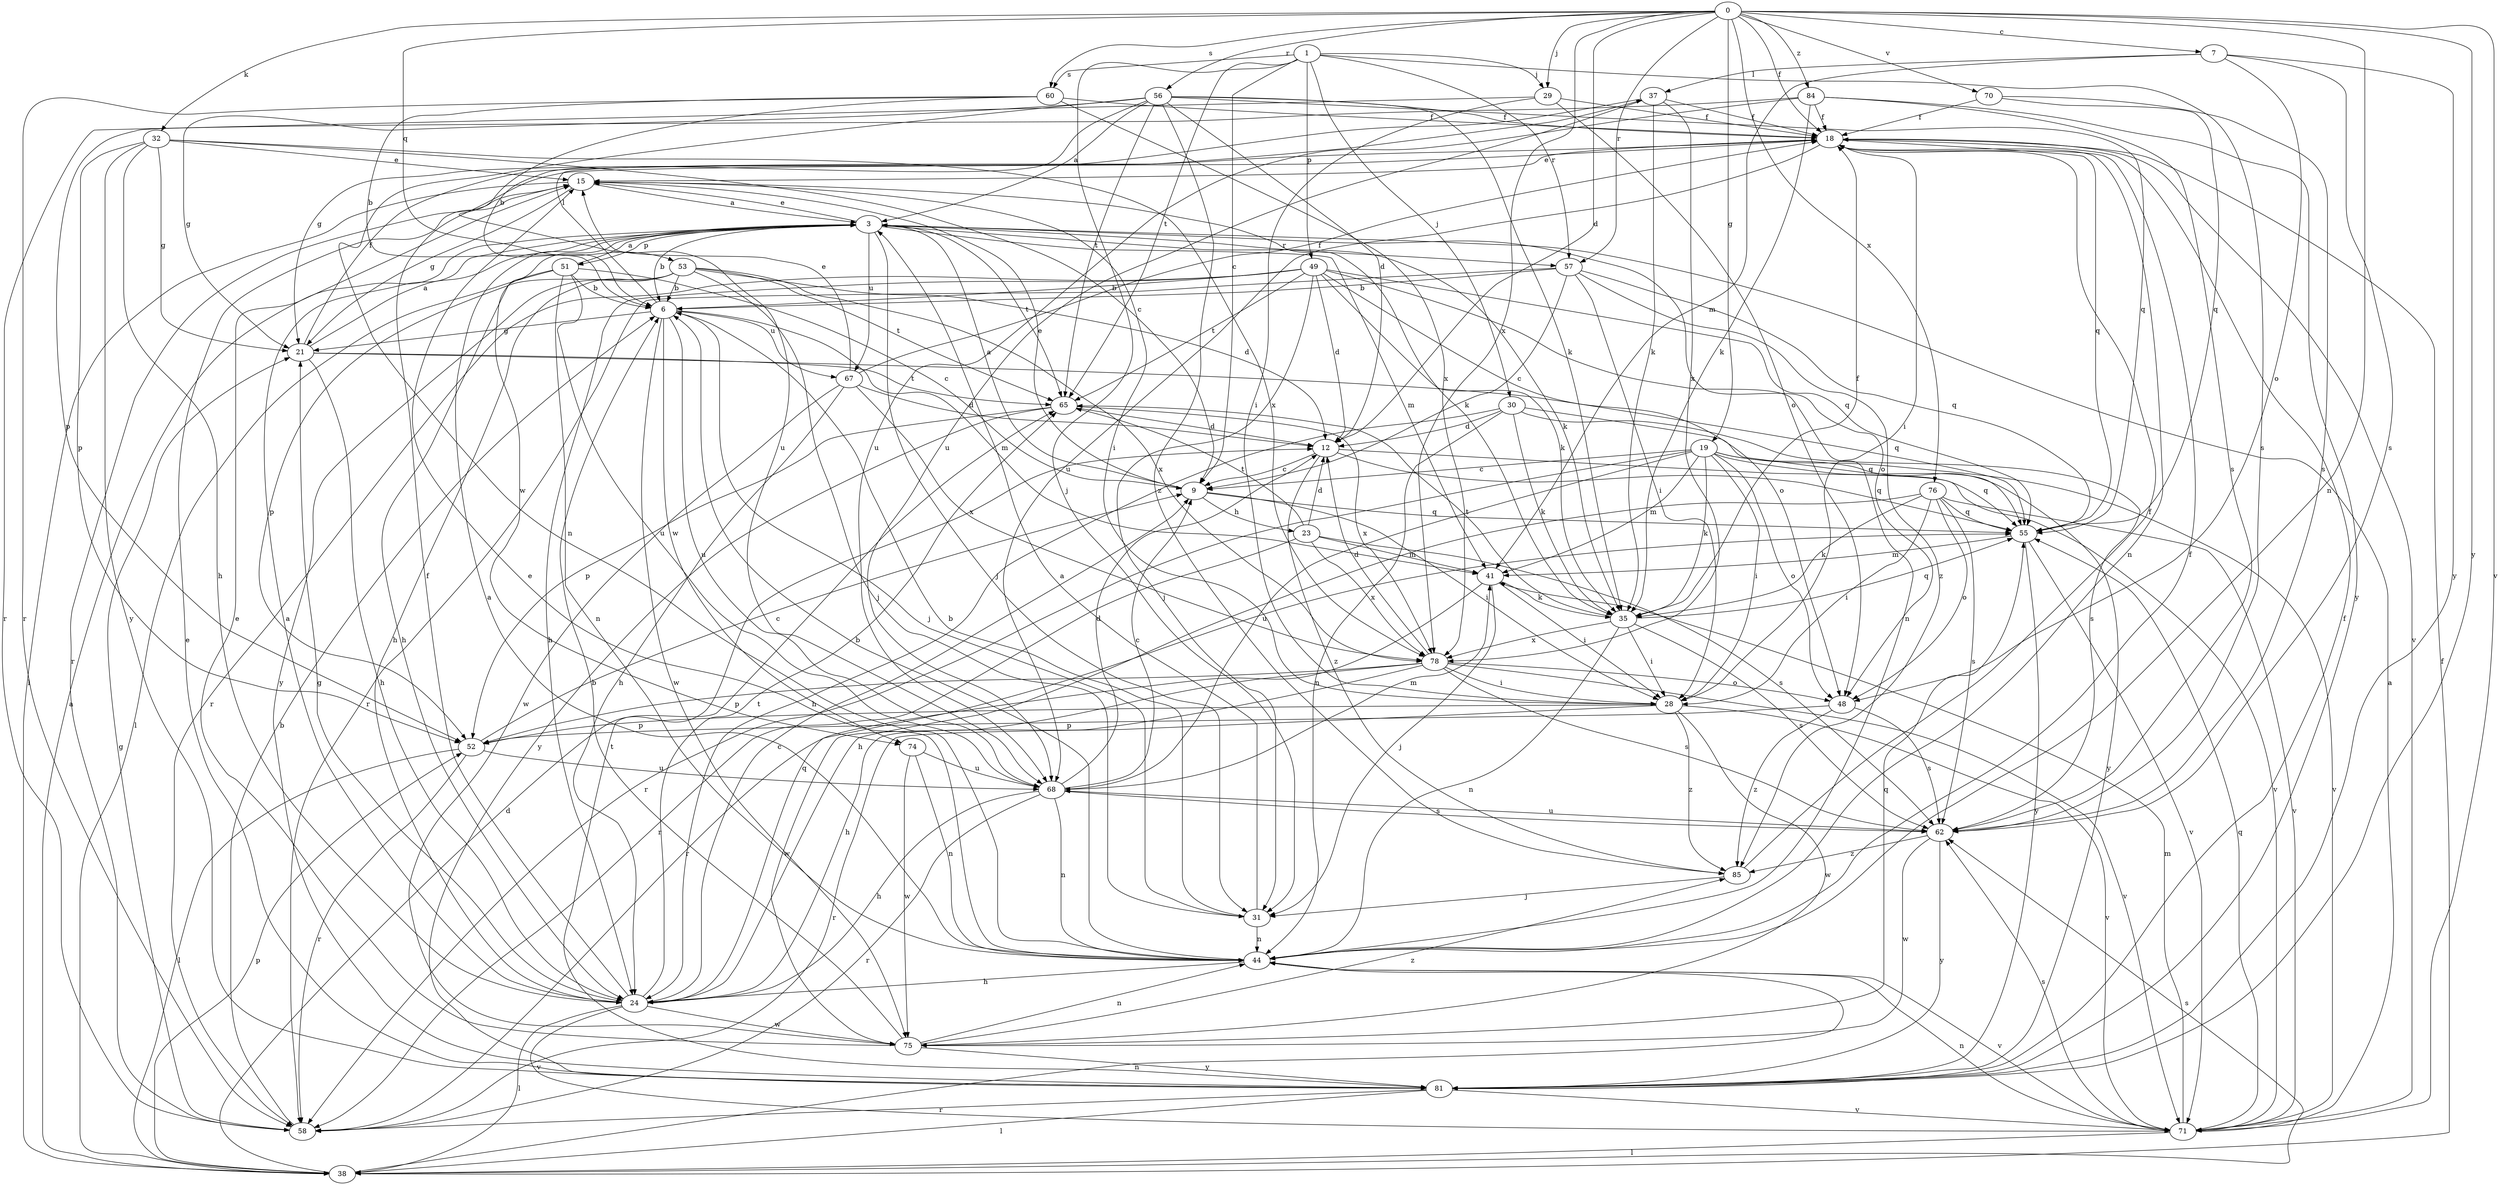 strict digraph  {
0;
1;
3;
6;
7;
9;
12;
15;
18;
19;
21;
23;
24;
28;
29;
30;
31;
32;
35;
37;
38;
41;
44;
48;
49;
51;
52;
53;
55;
56;
57;
58;
60;
62;
65;
67;
68;
70;
71;
74;
75;
76;
78;
81;
84;
85;
0 -> 7  [label=c];
0 -> 12  [label=d];
0 -> 18  [label=f];
0 -> 19  [label=g];
0 -> 29  [label=j];
0 -> 32  [label=k];
0 -> 44  [label=n];
0 -> 53  [label=q];
0 -> 56  [label=r];
0 -> 57  [label=r];
0 -> 60  [label=s];
0 -> 70  [label=v];
0 -> 71  [label=v];
0 -> 76  [label=x];
0 -> 78  [label=x];
0 -> 81  [label=y];
0 -> 84  [label=z];
1 -> 9  [label=c];
1 -> 29  [label=j];
1 -> 30  [label=j];
1 -> 31  [label=j];
1 -> 49  [label=p];
1 -> 57  [label=r];
1 -> 60  [label=s];
1 -> 62  [label=s];
1 -> 65  [label=t];
3 -> 6  [label=b];
3 -> 15  [label=e];
3 -> 31  [label=j];
3 -> 35  [label=k];
3 -> 41  [label=m];
3 -> 48  [label=o];
3 -> 51  [label=p];
3 -> 57  [label=r];
3 -> 65  [label=t];
3 -> 67  [label=u];
3 -> 74  [label=w];
6 -> 21  [label=g];
6 -> 31  [label=j];
6 -> 37  [label=l];
6 -> 41  [label=m];
6 -> 67  [label=u];
6 -> 68  [label=u];
6 -> 74  [label=w];
6 -> 75  [label=w];
7 -> 37  [label=l];
7 -> 41  [label=m];
7 -> 48  [label=o];
7 -> 62  [label=s];
7 -> 81  [label=y];
9 -> 3  [label=a];
9 -> 15  [label=e];
9 -> 23  [label=h];
9 -> 28  [label=i];
9 -> 55  [label=q];
12 -> 9  [label=c];
12 -> 55  [label=q];
12 -> 71  [label=v];
12 -> 85  [label=z];
15 -> 3  [label=a];
15 -> 21  [label=g];
15 -> 28  [label=i];
15 -> 35  [label=k];
15 -> 38  [label=l];
15 -> 58  [label=r];
18 -> 15  [label=e];
18 -> 28  [label=i];
18 -> 44  [label=n];
18 -> 55  [label=q];
18 -> 68  [label=u];
18 -> 71  [label=v];
19 -> 9  [label=c];
19 -> 28  [label=i];
19 -> 35  [label=k];
19 -> 41  [label=m];
19 -> 48  [label=o];
19 -> 55  [label=q];
19 -> 58  [label=r];
19 -> 68  [label=u];
19 -> 71  [label=v];
19 -> 81  [label=y];
21 -> 3  [label=a];
21 -> 18  [label=f];
21 -> 24  [label=h];
21 -> 55  [label=q];
21 -> 65  [label=t];
23 -> 12  [label=d];
23 -> 41  [label=m];
23 -> 58  [label=r];
23 -> 62  [label=s];
23 -> 65  [label=t];
23 -> 78  [label=x];
24 -> 3  [label=a];
24 -> 9  [label=c];
24 -> 18  [label=f];
24 -> 21  [label=g];
24 -> 38  [label=l];
24 -> 55  [label=q];
24 -> 65  [label=t];
24 -> 71  [label=v];
24 -> 75  [label=w];
28 -> 52  [label=p];
28 -> 58  [label=r];
28 -> 71  [label=v];
28 -> 75  [label=w];
28 -> 85  [label=z];
29 -> 18  [label=f];
29 -> 28  [label=i];
29 -> 48  [label=o];
29 -> 58  [label=r];
30 -> 12  [label=d];
30 -> 24  [label=h];
30 -> 35  [label=k];
30 -> 44  [label=n];
30 -> 55  [label=q];
30 -> 62  [label=s];
31 -> 3  [label=a];
31 -> 6  [label=b];
31 -> 44  [label=n];
32 -> 9  [label=c];
32 -> 15  [label=e];
32 -> 21  [label=g];
32 -> 24  [label=h];
32 -> 52  [label=p];
32 -> 78  [label=x];
32 -> 81  [label=y];
35 -> 18  [label=f];
35 -> 28  [label=i];
35 -> 44  [label=n];
35 -> 55  [label=q];
35 -> 62  [label=s];
35 -> 65  [label=t];
35 -> 78  [label=x];
37 -> 18  [label=f];
37 -> 21  [label=g];
37 -> 35  [label=k];
37 -> 68  [label=u];
37 -> 78  [label=x];
38 -> 3  [label=a];
38 -> 12  [label=d];
38 -> 18  [label=f];
38 -> 44  [label=n];
38 -> 52  [label=p];
38 -> 62  [label=s];
41 -> 28  [label=i];
41 -> 31  [label=j];
41 -> 35  [label=k];
41 -> 58  [label=r];
44 -> 3  [label=a];
44 -> 6  [label=b];
44 -> 15  [label=e];
44 -> 18  [label=f];
44 -> 24  [label=h];
44 -> 71  [label=v];
48 -> 52  [label=p];
48 -> 62  [label=s];
48 -> 85  [label=z];
49 -> 6  [label=b];
49 -> 12  [label=d];
49 -> 24  [label=h];
49 -> 31  [label=j];
49 -> 35  [label=k];
49 -> 44  [label=n];
49 -> 48  [label=o];
49 -> 55  [label=q];
49 -> 58  [label=r];
49 -> 65  [label=t];
51 -> 3  [label=a];
51 -> 6  [label=b];
51 -> 9  [label=c];
51 -> 24  [label=h];
51 -> 38  [label=l];
51 -> 44  [label=n];
51 -> 68  [label=u];
52 -> 9  [label=c];
52 -> 38  [label=l];
52 -> 58  [label=r];
52 -> 68  [label=u];
53 -> 6  [label=b];
53 -> 12  [label=d];
53 -> 24  [label=h];
53 -> 31  [label=j];
53 -> 52  [label=p];
53 -> 65  [label=t];
53 -> 78  [label=x];
53 -> 81  [label=y];
55 -> 41  [label=m];
55 -> 71  [label=v];
55 -> 81  [label=y];
56 -> 3  [label=a];
56 -> 6  [label=b];
56 -> 12  [label=d];
56 -> 18  [label=f];
56 -> 21  [label=g];
56 -> 35  [label=k];
56 -> 44  [label=n];
56 -> 55  [label=q];
56 -> 65  [label=t];
56 -> 85  [label=z];
57 -> 6  [label=b];
57 -> 9  [label=c];
57 -> 28  [label=i];
57 -> 55  [label=q];
57 -> 58  [label=r];
57 -> 85  [label=z];
58 -> 6  [label=b];
58 -> 21  [label=g];
60 -> 6  [label=b];
60 -> 18  [label=f];
60 -> 58  [label=r];
60 -> 68  [label=u];
60 -> 78  [label=x];
62 -> 68  [label=u];
62 -> 75  [label=w];
62 -> 81  [label=y];
62 -> 85  [label=z];
65 -> 12  [label=d];
65 -> 52  [label=p];
65 -> 78  [label=x];
65 -> 81  [label=y];
67 -> 12  [label=d];
67 -> 15  [label=e];
67 -> 18  [label=f];
67 -> 24  [label=h];
67 -> 75  [label=w];
67 -> 78  [label=x];
68 -> 9  [label=c];
68 -> 12  [label=d];
68 -> 24  [label=h];
68 -> 41  [label=m];
68 -> 44  [label=n];
68 -> 58  [label=r];
68 -> 62  [label=s];
70 -> 18  [label=f];
70 -> 55  [label=q];
70 -> 62  [label=s];
71 -> 3  [label=a];
71 -> 38  [label=l];
71 -> 41  [label=m];
71 -> 44  [label=n];
71 -> 55  [label=q];
71 -> 62  [label=s];
74 -> 44  [label=n];
74 -> 68  [label=u];
74 -> 75  [label=w];
75 -> 6  [label=b];
75 -> 15  [label=e];
75 -> 44  [label=n];
75 -> 55  [label=q];
75 -> 81  [label=y];
75 -> 85  [label=z];
76 -> 24  [label=h];
76 -> 28  [label=i];
76 -> 35  [label=k];
76 -> 48  [label=o];
76 -> 55  [label=q];
76 -> 62  [label=s];
76 -> 71  [label=v];
78 -> 12  [label=d];
78 -> 24  [label=h];
78 -> 28  [label=i];
78 -> 48  [label=o];
78 -> 52  [label=p];
78 -> 62  [label=s];
78 -> 71  [label=v];
78 -> 75  [label=w];
81 -> 15  [label=e];
81 -> 18  [label=f];
81 -> 38  [label=l];
81 -> 58  [label=r];
81 -> 65  [label=t];
81 -> 71  [label=v];
84 -> 18  [label=f];
84 -> 35  [label=k];
84 -> 52  [label=p];
84 -> 62  [label=s];
84 -> 68  [label=u];
84 -> 81  [label=y];
85 -> 18  [label=f];
85 -> 31  [label=j];
}
